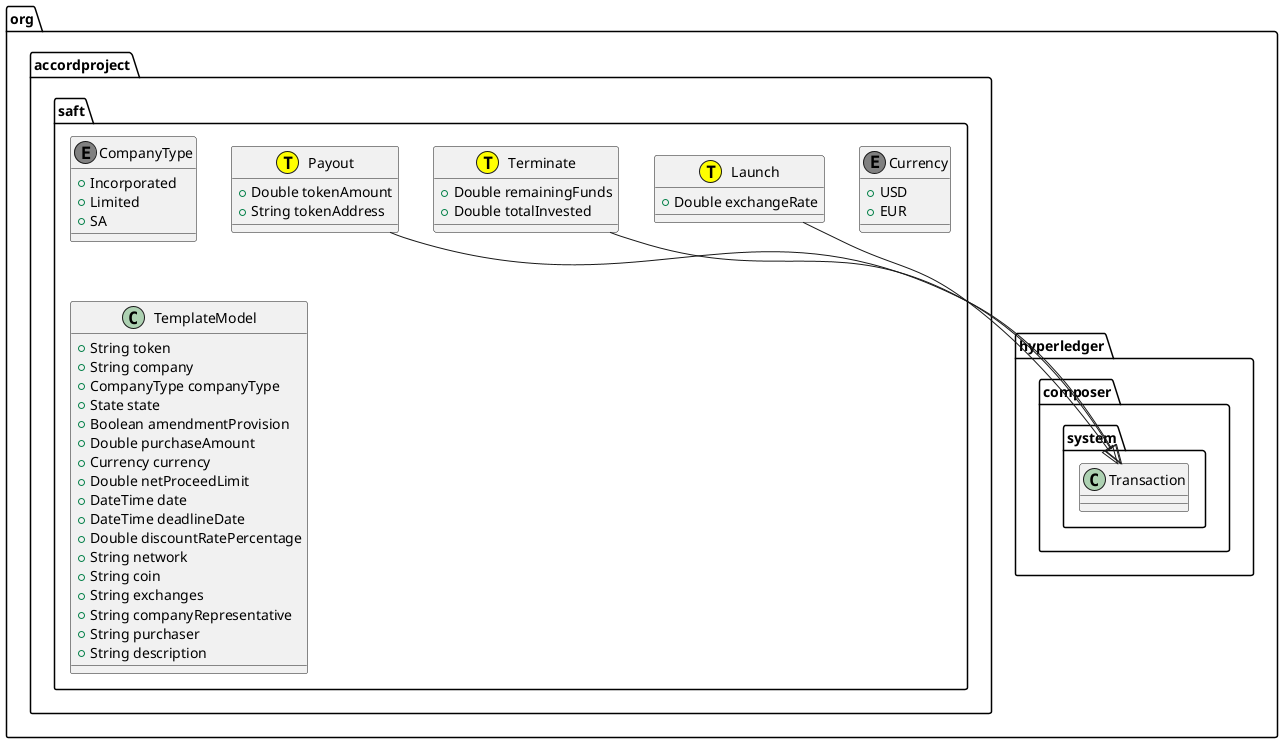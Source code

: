 @startuml
class org.accordproject.saft.Launch << (T,yellow) >> {
   + Double exchangeRate
}
org.accordproject.saft.Launch --|> org.hyperledger.composer.system.Transaction
class org.accordproject.saft.Terminate << (T,yellow) >> {
   + Double remainingFunds
   + Double totalInvested
}
org.accordproject.saft.Terminate --|> org.hyperledger.composer.system.Transaction
class org.accordproject.saft.Payout << (T,yellow) >> {
   + Double tokenAmount
   + String tokenAddress
}
org.accordproject.saft.Payout --|> org.hyperledger.composer.system.Transaction
class org.accordproject.saft.CompanyType << (E,grey) >> {
   + Incorporated
   + Limited
   + SA
}
class org.accordproject.saft.Currency << (E,grey) >> {
   + USD
   + EUR
}
class org.accordproject.saft.TemplateModel {
   + String token
   + String company
   + CompanyType companyType
   + State state
   + Boolean amendmentProvision
   + Double purchaseAmount
   + Currency currency
   + Double netProceedLimit
   + DateTime date
   + DateTime deadlineDate
   + Double discountRatePercentage
   + String network
   + String coin
   + String exchanges
   + String companyRepresentative
   + String purchaser
   + String description
}
@enduml
